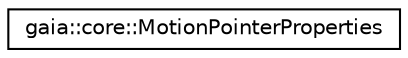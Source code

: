 digraph G
{
  edge [fontname="Helvetica",fontsize="10",labelfontname="Helvetica",labelfontsize="10"];
  node [fontname="Helvetica",fontsize="10",shape=record];
  rankdir=LR;
  Node1 [label="gaia::core::MotionPointerProperties",height=0.2,width=0.4,color="black", fillcolor="white", style="filled",URL="$d0/de8/classgaia_1_1core_1_1_motion_pointer_properties.html",tooltip="Transfer object for pointer properties."];
}
